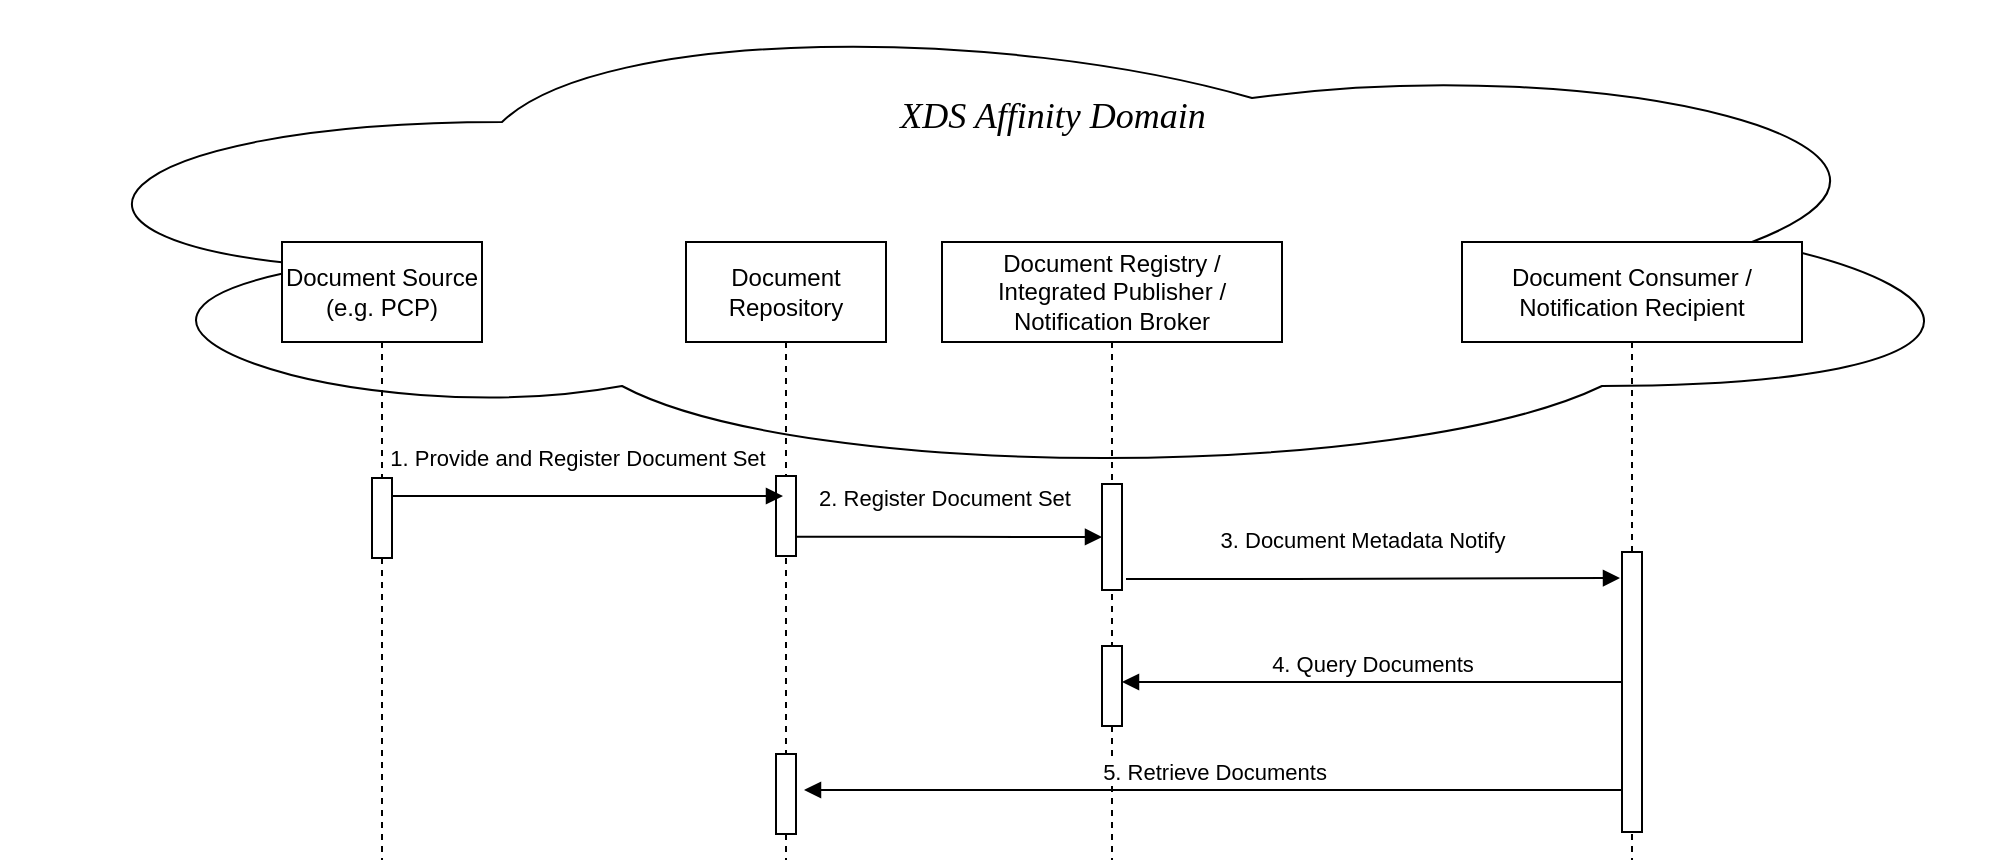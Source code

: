 <mxfile version="24.7.2" type="device">
  <diagram name="Page-1" id="2YBvvXClWsGukQMizWep">
    <mxGraphModel dx="2230" dy="879" grid="1" gridSize="10" guides="1" tooltips="1" connect="1" arrows="1" fold="1" page="1" pageScale="1" pageWidth="850" pageHeight="1100" math="0" shadow="0">
      <root>
        <mxCell id="0" />
        <mxCell id="1" parent="0" />
        <mxCell id="KVy2uU-nlIl46gCBBVCn-11" value="" style="ellipse;shape=cloud;whiteSpace=wrap;html=1;" vertex="1" parent="1">
          <mxGeometry x="-100" y="30" width="1000" height="240" as="geometry" />
        </mxCell>
        <mxCell id="aM9ryv3xv72pqoxQDRHE-1" value="Document Source&lt;div&gt;(e.g. PCP)&lt;/div&gt;" style="shape=umlLifeline;perimeter=lifelinePerimeter;whiteSpace=wrap;html=1;container=0;dropTarget=0;collapsible=0;recursiveResize=0;outlineConnect=0;portConstraint=eastwest;newEdgeStyle={&quot;edgeStyle&quot;:&quot;elbowEdgeStyle&quot;,&quot;elbow&quot;:&quot;vertical&quot;,&quot;curved&quot;:0,&quot;rounded&quot;:0};size=50;" parent="1" vertex="1">
          <mxGeometry x="40" y="150" width="100" height="309" as="geometry" />
        </mxCell>
        <mxCell id="aM9ryv3xv72pqoxQDRHE-2" value="" style="html=1;points=[];perimeter=orthogonalPerimeter;outlineConnect=0;targetShapes=umlLifeline;portConstraint=eastwest;newEdgeStyle={&quot;edgeStyle&quot;:&quot;elbowEdgeStyle&quot;,&quot;elbow&quot;:&quot;vertical&quot;,&quot;curved&quot;:0,&quot;rounded&quot;:0};" parent="aM9ryv3xv72pqoxQDRHE-1" vertex="1">
          <mxGeometry x="45" y="118" width="10" height="40" as="geometry" />
        </mxCell>
        <mxCell id="aM9ryv3xv72pqoxQDRHE-5" value="Document Repository" style="shape=umlLifeline;perimeter=lifelinePerimeter;whiteSpace=wrap;html=1;container=0;dropTarget=0;collapsible=0;recursiveResize=0;outlineConnect=0;portConstraint=eastwest;newEdgeStyle={&quot;edgeStyle&quot;:&quot;elbowEdgeStyle&quot;,&quot;elbow&quot;:&quot;vertical&quot;,&quot;curved&quot;:0,&quot;rounded&quot;:0};size=50;" parent="1" vertex="1">
          <mxGeometry x="242" y="150" width="100" height="309" as="geometry" />
        </mxCell>
        <mxCell id="aM9ryv3xv72pqoxQDRHE-6" value="" style="html=1;points=[];perimeter=orthogonalPerimeter;outlineConnect=0;targetShapes=umlLifeline;portConstraint=eastwest;newEdgeStyle={&quot;edgeStyle&quot;:&quot;elbowEdgeStyle&quot;,&quot;elbow&quot;:&quot;vertical&quot;,&quot;curved&quot;:0,&quot;rounded&quot;:0};" parent="aM9ryv3xv72pqoxQDRHE-5" vertex="1">
          <mxGeometry x="45" y="117" width="10" height="40" as="geometry" />
        </mxCell>
        <mxCell id="KVy2uU-nlIl46gCBBVCn-8" value="" style="html=1;points=[];perimeter=orthogonalPerimeter;outlineConnect=0;targetShapes=umlLifeline;portConstraint=eastwest;newEdgeStyle={&quot;edgeStyle&quot;:&quot;elbowEdgeStyle&quot;,&quot;elbow&quot;:&quot;vertical&quot;,&quot;curved&quot;:0,&quot;rounded&quot;:0};" vertex="1" parent="aM9ryv3xv72pqoxQDRHE-5">
          <mxGeometry x="45" y="256" width="10" height="40" as="geometry" />
        </mxCell>
        <mxCell id="aM9ryv3xv72pqoxQDRHE-7" value="1. Provide and Register Document Set&amp;nbsp;" style="html=1;verticalAlign=bottom;endArrow=block;edgeStyle=elbowEdgeStyle;elbow=horizontal;curved=0;rounded=0;" parent="1" edge="1">
          <mxGeometry x="-0.038" y="10" relative="1" as="geometry">
            <mxPoint x="95" y="277" as="sourcePoint" />
            <Array as="points">
              <mxPoint x="180" y="277" />
            </Array>
            <mxPoint x="290.5" y="277" as="targetPoint" />
            <mxPoint as="offset" />
          </mxGeometry>
        </mxCell>
        <mxCell id="KVy2uU-nlIl46gCBBVCn-1" value="Document Registry /&lt;div&gt;Integrated Publisher / Notification Broker&lt;/div&gt;" style="shape=umlLifeline;perimeter=lifelinePerimeter;whiteSpace=wrap;html=1;container=0;dropTarget=0;collapsible=0;recursiveResize=0;outlineConnect=0;portConstraint=eastwest;newEdgeStyle={&quot;edgeStyle&quot;:&quot;elbowEdgeStyle&quot;,&quot;elbow&quot;:&quot;vertical&quot;,&quot;curved&quot;:0,&quot;rounded&quot;:0};size=50;" vertex="1" parent="1">
          <mxGeometry x="370" y="150" width="170" height="309" as="geometry" />
        </mxCell>
        <mxCell id="KVy2uU-nlIl46gCBBVCn-2" value="" style="html=1;points=[];perimeter=orthogonalPerimeter;outlineConnect=0;targetShapes=umlLifeline;portConstraint=eastwest;newEdgeStyle={&quot;edgeStyle&quot;:&quot;elbowEdgeStyle&quot;,&quot;elbow&quot;:&quot;vertical&quot;,&quot;curved&quot;:0,&quot;rounded&quot;:0};" vertex="1" parent="KVy2uU-nlIl46gCBBVCn-1">
          <mxGeometry x="80" y="121" width="10" height="53" as="geometry" />
        </mxCell>
        <mxCell id="KVy2uU-nlIl46gCBBVCn-7" value="" style="html=1;points=[];perimeter=orthogonalPerimeter;outlineConnect=0;targetShapes=umlLifeline;portConstraint=eastwest;newEdgeStyle={&quot;edgeStyle&quot;:&quot;elbowEdgeStyle&quot;,&quot;elbow&quot;:&quot;vertical&quot;,&quot;curved&quot;:0,&quot;rounded&quot;:0};" vertex="1" parent="KVy2uU-nlIl46gCBBVCn-1">
          <mxGeometry x="80" y="202" width="10" height="40" as="geometry" />
        </mxCell>
        <mxCell id="KVy2uU-nlIl46gCBBVCn-3" value="Document Consumer / Notification Recipient" style="shape=umlLifeline;perimeter=lifelinePerimeter;whiteSpace=wrap;html=1;container=0;dropTarget=0;collapsible=0;recursiveResize=0;outlineConnect=0;portConstraint=eastwest;newEdgeStyle={&quot;edgeStyle&quot;:&quot;elbowEdgeStyle&quot;,&quot;elbow&quot;:&quot;vertical&quot;,&quot;curved&quot;:0,&quot;rounded&quot;:0};size=50;" vertex="1" parent="1">
          <mxGeometry x="630" y="150" width="170" height="309" as="geometry" />
        </mxCell>
        <mxCell id="KVy2uU-nlIl46gCBBVCn-4" value="" style="html=1;points=[];perimeter=orthogonalPerimeter;outlineConnect=0;targetShapes=umlLifeline;portConstraint=eastwest;newEdgeStyle={&quot;edgeStyle&quot;:&quot;elbowEdgeStyle&quot;,&quot;elbow&quot;:&quot;vertical&quot;,&quot;curved&quot;:0,&quot;rounded&quot;:0};" vertex="1" parent="KVy2uU-nlIl46gCBBVCn-3">
          <mxGeometry x="80" y="155" width="10" height="140" as="geometry" />
        </mxCell>
        <mxCell id="KVy2uU-nlIl46gCBBVCn-5" value="2. Register Document Set" style="html=1;verticalAlign=bottom;endArrow=block;edgeStyle=elbowEdgeStyle;elbow=horizontal;curved=0;rounded=0;exitX=0.555;exitY=0.477;exitDx=0;exitDy=0;exitPerimeter=0;" edge="1" parent="1" source="aM9ryv3xv72pqoxQDRHE-5" target="KVy2uU-nlIl46gCBBVCn-2">
          <mxGeometry x="-0.041" y="10" relative="1" as="geometry">
            <mxPoint x="330" y="298" as="sourcePoint" />
            <Array as="points" />
            <mxPoint x="446" y="269" as="targetPoint" />
            <mxPoint as="offset" />
          </mxGeometry>
        </mxCell>
        <mxCell id="KVy2uU-nlIl46gCBBVCn-6" value="3. Document Metadata Notify" style="html=1;verticalAlign=bottom;endArrow=block;edgeStyle=elbowEdgeStyle;elbow=horizontal;curved=0;rounded=0;exitX=1.2;exitY=0.896;exitDx=0;exitDy=0;exitPerimeter=0;" edge="1" parent="1" source="KVy2uU-nlIl46gCBBVCn-2">
          <mxGeometry x="-0.041" y="10" relative="1" as="geometry">
            <mxPoint x="460" y="299" as="sourcePoint" />
            <Array as="points">
              <mxPoint x="545" y="299" />
            </Array>
            <mxPoint x="709" y="318" as="targetPoint" />
            <mxPoint as="offset" />
          </mxGeometry>
        </mxCell>
        <mxCell id="aM9ryv3xv72pqoxQDRHE-9" value="4. Query Documents" style="html=1;verticalAlign=bottom;endArrow=block;edgeStyle=elbowEdgeStyle;elbow=vertical;curved=0;rounded=0;" parent="1" target="KVy2uU-nlIl46gCBBVCn-7" edge="1">
          <mxGeometry relative="1" as="geometry">
            <mxPoint x="710" y="370" as="sourcePoint" />
            <Array as="points">
              <mxPoint x="630" y="370" />
            </Array>
            <mxPoint x="470" y="370" as="targetPoint" />
          </mxGeometry>
        </mxCell>
        <mxCell id="KVy2uU-nlIl46gCBBVCn-9" value="5. Retrieve Documents" style="html=1;verticalAlign=bottom;endArrow=block;edgeStyle=elbowEdgeStyle;elbow=vertical;curved=0;rounded=0;" edge="1" parent="1">
          <mxGeometry relative="1" as="geometry">
            <mxPoint x="710" y="424" as="sourcePoint" />
            <Array as="points">
              <mxPoint x="630" y="424" />
            </Array>
            <mxPoint x="301" y="424" as="targetPoint" />
          </mxGeometry>
        </mxCell>
        <mxCell id="KVy2uU-nlIl46gCBBVCn-12" value="&lt;i&gt;&lt;font style=&quot;font-size: 18px;&quot; face=&quot;Georgia&quot;&gt;XDS Affinity Domain&lt;/font&gt;&lt;/i&gt;" style="verticalLabelPosition=bottom;verticalAlign=top;html=1;shape=mxgraph.basic.rect;fillColor2=none;strokeWidth=1;size=15;indent=20;strokeColor=none;" vertex="1" parent="1">
          <mxGeometry x="365" y="70" width="120" as="geometry" />
        </mxCell>
      </root>
    </mxGraphModel>
  </diagram>
</mxfile>
